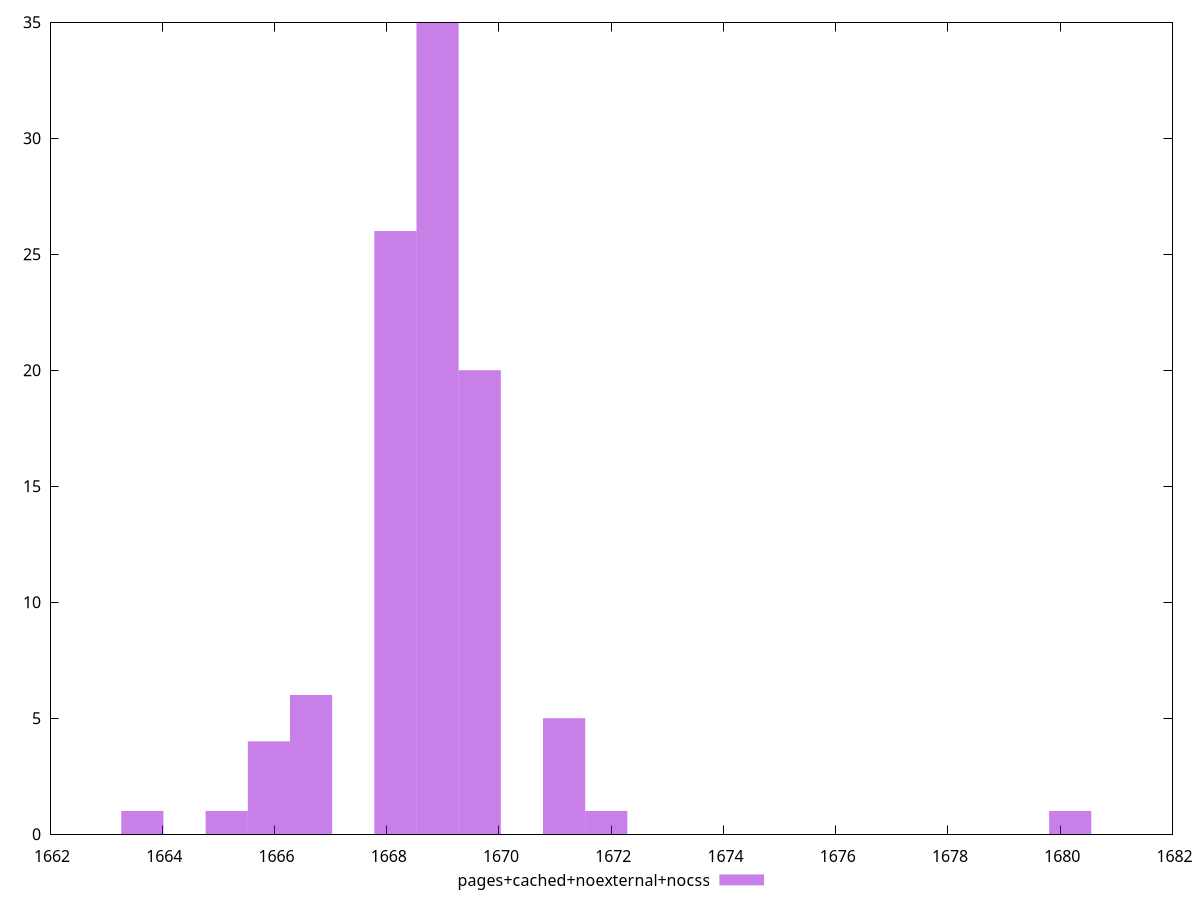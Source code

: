 $_pagesCachedNoexternalNocss <<EOF
1668.905618117164 35
1671.159880545958 5
1668.1541973075662 26
1669.657038926762 20
1665.899934878772 4
1666.6513556883701 6
1665.148514069174 1
1671.9113013555561 1
1680.1769302611342 1
1663.645672449978 1
EOF
set key outside below
set terminal pngcairo
set output "report_00005_2020-11-02T22-26-11.212Z/metrics/pages+cached+noexternal+nocss//raw_hist.png"
set yrange [0:35]
set boxwidth 0.7514208095980027
set style fill transparent solid 0.5 noborder
plot $_pagesCachedNoexternalNocss title "pages+cached+noexternal+nocss" with boxes ,